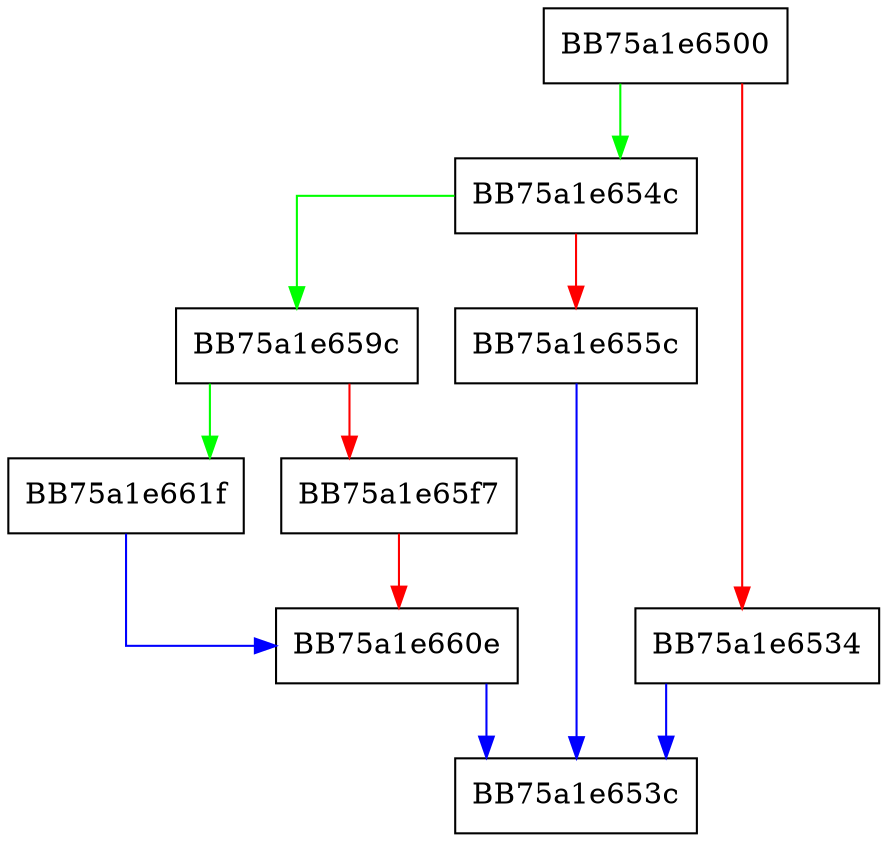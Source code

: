 digraph SSE_movapx_vw {
  node [shape="box"];
  graph [splines=ortho];
  BB75a1e6500 -> BB75a1e654c [color="green"];
  BB75a1e6500 -> BB75a1e6534 [color="red"];
  BB75a1e6534 -> BB75a1e653c [color="blue"];
  BB75a1e654c -> BB75a1e659c [color="green"];
  BB75a1e654c -> BB75a1e655c [color="red"];
  BB75a1e655c -> BB75a1e653c [color="blue"];
  BB75a1e659c -> BB75a1e661f [color="green"];
  BB75a1e659c -> BB75a1e65f7 [color="red"];
  BB75a1e65f7 -> BB75a1e660e [color="red"];
  BB75a1e660e -> BB75a1e653c [color="blue"];
  BB75a1e661f -> BB75a1e660e [color="blue"];
}